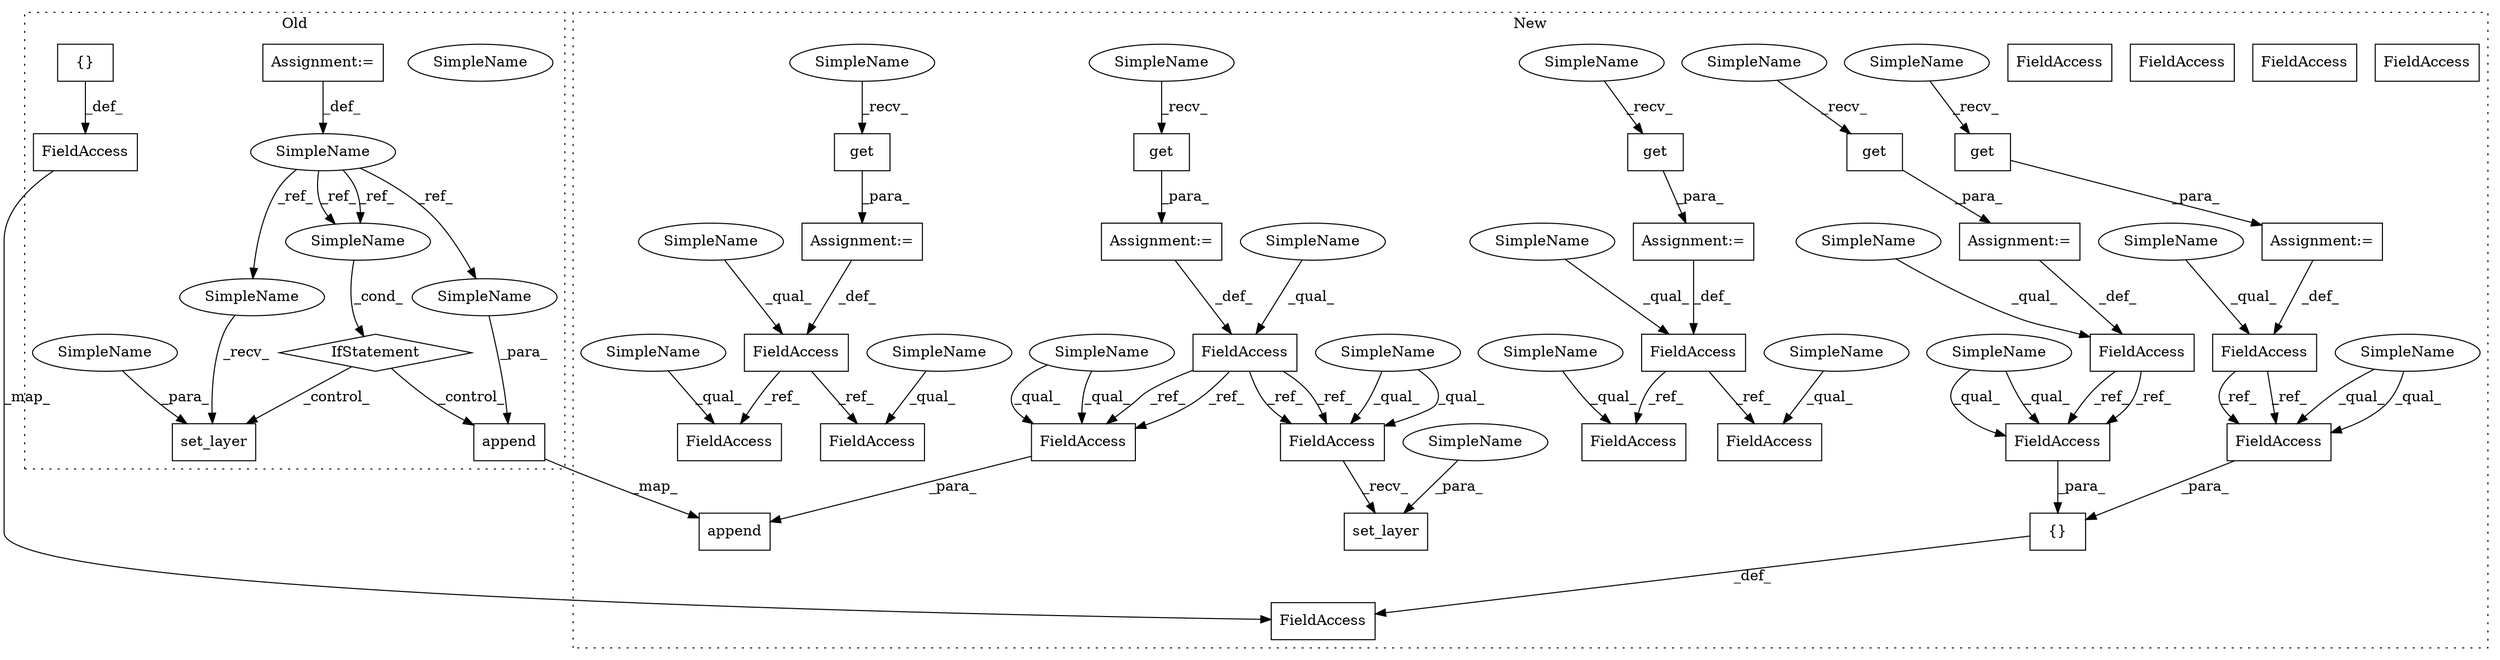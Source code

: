 digraph G {
subgraph cluster0 {
1 [label="IfStatement" a="25" s="10333,10357" l="4,2" shape="diamond"];
3 [label="SimpleName" a="42" s="10337" l="20" shape="ellipse"];
4 [label="set_layer" a="32" s="10388,10402" l="10,1" shape="box"];
14 [label="SimpleName" a="42" s="9629" l="20" shape="ellipse"];
20 [label="append" a="32" s="10429,10456" l="7,1" shape="box"];
22 [label="FieldAccess" a="22" s="10469" l="16" shape="box"];
24 [label="{}" a="4" s="10503,10529" l="1,1" shape="box"];
34 [label="Assignment:=" a="7" s="9629" l="20" shape="box"];
36 [label="SimpleName" a="42" s="10398" l="4" shape="ellipse"];
44 [label="SimpleName" a="42" s="10337" l="20" shape="ellipse"];
45 [label="SimpleName" a="42" s="10367" l="20" shape="ellipse"];
46 [label="SimpleName" a="42" s="10436" l="20" shape="ellipse"];
label = "Old";
style="dotted";
}
subgraph cluster1 {
2 [label="set_layer" a="32" s="10512,10526" l="10,1" shape="box"];
5 [label="FieldAccess" a="22" s="10416" l="25" shape="box"];
6 [label="FieldAccess" a="22" s="10268" l="18" shape="box"];
7 [label="FieldAccess" a="22" s="10486" l="25" shape="box"];
8 [label="FieldAccess" a="22" s="10558" l="25" shape="box"];
9 [label="FieldAccess" a="22" s="10324" l="18" shape="box"];
10 [label="FieldAccess" a="22" s="10590" l="17" shape="box"];
11 [label="FieldAccess" a="22" s="10391" l="18" shape="box"];
12 [label="FieldAccess" a="22" s="10731" l="17" shape="box"];
13 [label="get" a="32" s="10620,10636" l="4,1" shape="box"];
15 [label="Assignment:=" a="7" s="10607" l="1" shape="box"];
16 [label="get" a="32" s="10455,10479" l="4,1" shape="box"];
17 [label="get" a="32" s="10300,10317" l="4,1" shape="box"];
18 [label="Assignment:=" a="7" s="10441" l="1" shape="box"];
19 [label="append" a="32" s="10551,10583" l="7,1" shape="box"];
21 [label="Assignment:=" a="7" s="10286" l="1" shape="box"];
23 [label="FieldAccess" a="22" s="10696" l="16" shape="box"];
25 [label="{}" a="4" s="10730,10766" l="1,1" shape="box"];
26 [label="FieldAccess" a="22" s="10749" l="17" shape="box"];
27 [label="FieldAccess" a="22" s="10120" l="18" shape="box"];
28 [label="FieldAccess" a="22" s="10176" l="18" shape="box"];
29 [label="FieldAccess" a="22" s="10243" l="18" shape="box"];
30 [label="FieldAccess" a="22" s="10643" l="17" shape="box"];
31 [label="get" a="32" s="10673,10689" l="4,1" shape="box"];
32 [label="Assignment:=" a="7" s="10660" l="1" shape="box"];
33 [label="get" a="32" s="10152,10169" l="4,1" shape="box"];
35 [label="Assignment:=" a="7" s="10138" l="1" shape="box"];
37 [label="SimpleName" a="42" s="10139" l="12" shape="ellipse"];
38 [label="SimpleName" a="42" s="10442" l="12" shape="ellipse"];
39 [label="SimpleName" a="42" s="10287" l="12" shape="ellipse"];
40 [label="FieldAccess" a="22" s="10558" l="25" shape="box"];
41 [label="FieldAccess" a="22" s="10486" l="25" shape="box"];
42 [label="FieldAccess" a="22" s="10749" l="17" shape="box"];
43 [label="FieldAccess" a="22" s="10731" l="17" shape="box"];
47 [label="SimpleName" a="42" s="10661" l="11" shape="ellipse"];
48 [label="SimpleName" a="42" s="10608" l="11" shape="ellipse"];
49 [label="SimpleName" a="42" s="10643" l="4" shape="ellipse"];
50 [label="SimpleName" a="42" s="10558" l="4" shape="ellipse"];
51 [label="SimpleName" a="42" s="10749" l="4" shape="ellipse"];
52 [label="SimpleName" a="42" s="10243" l="4" shape="ellipse"];
53 [label="SimpleName" a="42" s="10731" l="4" shape="ellipse"];
54 [label="SimpleName" a="42" s="10324" l="4" shape="ellipse"];
55 [label="SimpleName" a="42" s="10522" l="4" shape="ellipse"];
56 [label="SimpleName" a="42" s="10590" l="4" shape="ellipse"];
57 [label="SimpleName" a="42" s="10391" l="4" shape="ellipse"];
58 [label="SimpleName" a="42" s="10486" l="4" shape="ellipse"];
59 [label="SimpleName" a="42" s="10268" l="4" shape="ellipse"];
60 [label="SimpleName" a="42" s="10416" l="4" shape="ellipse"];
61 [label="SimpleName" a="42" s="10176" l="4" shape="ellipse"];
62 [label="SimpleName" a="42" s="10120" l="4" shape="ellipse"];
label = "New";
style="dotted";
}
1 -> 20 [label="_control_"];
1 -> 4 [label="_control_"];
5 -> 41 [label="_ref_"];
5 -> 40 [label="_ref_"];
5 -> 40 [label="_ref_"];
5 -> 41 [label="_ref_"];
6 -> 9 [label="_ref_"];
6 -> 11 [label="_ref_"];
10 -> 43 [label="_ref_"];
10 -> 43 [label="_ref_"];
13 -> 15 [label="_para_"];
14 -> 44 [label="_ref_"];
14 -> 46 [label="_ref_"];
14 -> 45 [label="_ref_"];
14 -> 44 [label="_ref_"];
15 -> 10 [label="_def_"];
16 -> 18 [label="_para_"];
17 -> 21 [label="_para_"];
18 -> 5 [label="_def_"];
20 -> 19 [label="_map_"];
21 -> 6 [label="_def_"];
22 -> 23 [label="_map_"];
24 -> 22 [label="_def_"];
25 -> 23 [label="_def_"];
27 -> 28 [label="_ref_"];
27 -> 29 [label="_ref_"];
30 -> 42 [label="_ref_"];
30 -> 42 [label="_ref_"];
31 -> 32 [label="_para_"];
32 -> 30 [label="_def_"];
33 -> 35 [label="_para_"];
34 -> 14 [label="_def_"];
35 -> 27 [label="_def_"];
36 -> 4 [label="_para_"];
37 -> 33 [label="_recv_"];
38 -> 16 [label="_recv_"];
39 -> 17 [label="_recv_"];
40 -> 19 [label="_para_"];
41 -> 2 [label="_recv_"];
42 -> 25 [label="_para_"];
43 -> 25 [label="_para_"];
44 -> 1 [label="_cond_"];
45 -> 4 [label="_recv_"];
46 -> 20 [label="_para_"];
47 -> 31 [label="_recv_"];
48 -> 13 [label="_recv_"];
49 -> 30 [label="_qual_"];
50 -> 40 [label="_qual_"];
50 -> 40 [label="_qual_"];
51 -> 42 [label="_qual_"];
51 -> 42 [label="_qual_"];
52 -> 29 [label="_qual_"];
53 -> 43 [label="_qual_"];
53 -> 43 [label="_qual_"];
54 -> 9 [label="_qual_"];
55 -> 2 [label="_para_"];
56 -> 10 [label="_qual_"];
57 -> 11 [label="_qual_"];
58 -> 41 [label="_qual_"];
58 -> 41 [label="_qual_"];
59 -> 6 [label="_qual_"];
60 -> 5 [label="_qual_"];
61 -> 28 [label="_qual_"];
62 -> 27 [label="_qual_"];
}